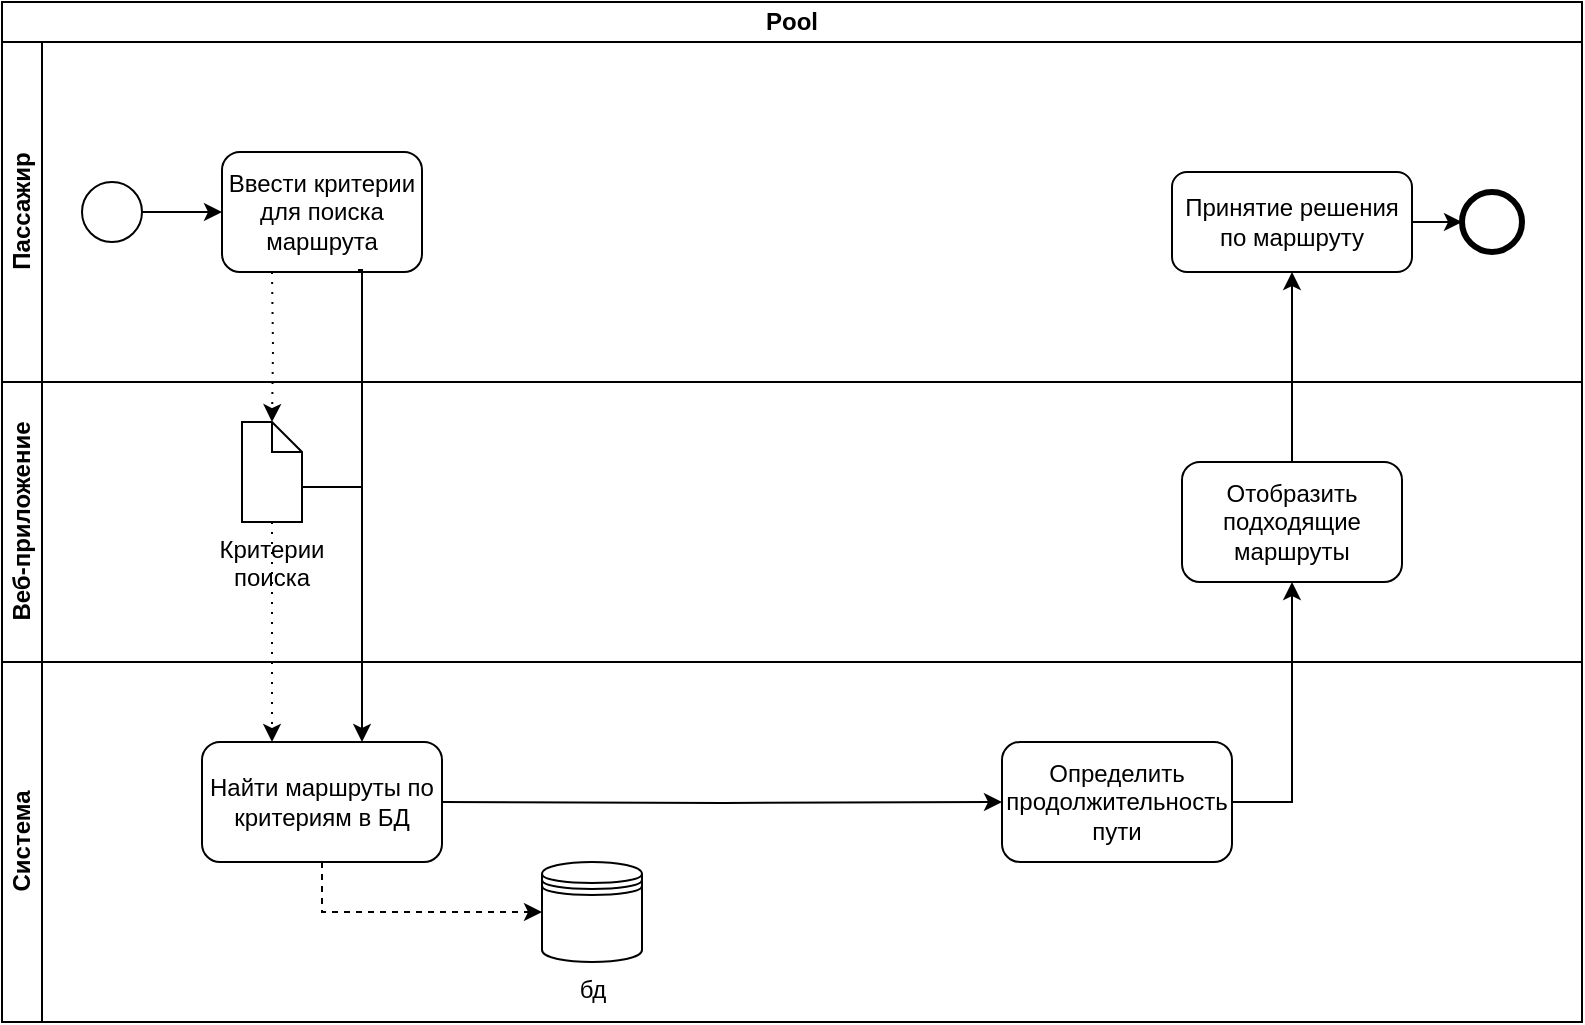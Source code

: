 <mxfile version="21.2.1" type="github">
  <diagram name="Page-1" id="2a216829-ef6e-dabb-86c1-c78162f3ba2b">
    <mxGraphModel dx="880" dy="452" grid="1" gridSize="10" guides="1" tooltips="1" connect="1" arrows="1" fold="1" page="1" pageScale="1" pageWidth="850" pageHeight="1100" background="none" math="0" shadow="0">
      <root>
        <mxCell id="0" />
        <mxCell id="1" parent="0" />
        <mxCell id="RpWu5ScRaHwwIXdRaJei-2" value="Pool" style="swimlane;html=1;childLayout=stackLayout;resizeParent=1;resizeParentMax=0;horizontal=1;startSize=20;horizontalStack=0;whiteSpace=wrap;" parent="1" vertex="1">
          <mxGeometry x="60" y="70" width="790" height="510" as="geometry" />
        </mxCell>
        <mxCell id="RpWu5ScRaHwwIXdRaJei-3" value="Пассажир" style="swimlane;html=1;startSize=20;horizontal=0;" parent="RpWu5ScRaHwwIXdRaJei-2" vertex="1">
          <mxGeometry y="20" width="790" height="170" as="geometry" />
        </mxCell>
        <mxCell id="RpWu5ScRaHwwIXdRaJei-7" value="" style="edgeStyle=orthogonalEdgeStyle;rounded=0;orthogonalLoop=1;jettySize=auto;html=1;entryX=0;entryY=0.5;entryDx=0;entryDy=0;" parent="RpWu5ScRaHwwIXdRaJei-3" source="RpWu5ScRaHwwIXdRaJei-6" target="7a84cebc1def654-22" edge="1">
          <mxGeometry relative="1" as="geometry" />
        </mxCell>
        <mxCell id="RpWu5ScRaHwwIXdRaJei-6" value="" style="points=[[0.145,0.145,0],[0.5,0,0],[0.855,0.145,0],[1,0.5,0],[0.855,0.855,0],[0.5,1,0],[0.145,0.855,0],[0,0.5,0]];shape=mxgraph.bpmn.event;html=1;verticalLabelPosition=bottom;labelBackgroundColor=#ffffff;verticalAlign=top;align=center;perimeter=ellipsePerimeter;outlineConnect=0;aspect=fixed;outline=standard;symbol=general;" parent="RpWu5ScRaHwwIXdRaJei-3" vertex="1">
          <mxGeometry x="40" y="70" width="30" height="30" as="geometry" />
        </mxCell>
        <mxCell id="7a84cebc1def654-22" value="Ввести критерии для поиска маршрута" style="html=1;whiteSpace=wrap;rounded=1;" parent="RpWu5ScRaHwwIXdRaJei-3" vertex="1">
          <mxGeometry x="110" y="55" width="100" height="60" as="geometry" />
        </mxCell>
        <mxCell id="RpWu5ScRaHwwIXdRaJei-50" value="" style="edgeStyle=orthogonalEdgeStyle;rounded=0;orthogonalLoop=1;jettySize=auto;html=1;endArrow=classic;endFill=1;exitX=1;exitY=0.5;exitDx=0;exitDy=0;" parent="RpWu5ScRaHwwIXdRaJei-3" source="RpWu5ScRaHwwIXdRaJei-45" target="RpWu5ScRaHwwIXdRaJei-47" edge="1">
          <mxGeometry relative="1" as="geometry">
            <mxPoint x="680" y="90" as="sourcePoint" />
          </mxGeometry>
        </mxCell>
        <mxCell id="RpWu5ScRaHwwIXdRaJei-45" value="Принятие решения по маршруту" style="html=1;whiteSpace=wrap;rounded=1;" parent="RpWu5ScRaHwwIXdRaJei-3" vertex="1">
          <mxGeometry x="585" y="65" width="120" height="50" as="geometry" />
        </mxCell>
        <mxCell id="RpWu5ScRaHwwIXdRaJei-47" value="" style="points=[[0.145,0.145,0],[0.5,0,0],[0.855,0.145,0],[1,0.5,0],[0.855,0.855,0],[0.5,1,0],[0.145,0.855,0],[0,0.5,0]];shape=mxgraph.bpmn.event;html=1;verticalLabelPosition=bottom;labelBackgroundColor=#ffffff;verticalAlign=top;align=center;perimeter=ellipsePerimeter;outlineConnect=0;aspect=fixed;outline=end;symbol=terminate2;" parent="RpWu5ScRaHwwIXdRaJei-3" vertex="1">
          <mxGeometry x="730" y="75" width="30" height="30" as="geometry" />
        </mxCell>
        <mxCell id="RpWu5ScRaHwwIXdRaJei-51" style="edgeStyle=orthogonalEdgeStyle;rounded=0;orthogonalLoop=1;jettySize=auto;html=1;exitX=0.5;exitY=1;exitDx=0;exitDy=0;entryX=0;entryY=0;entryDx=15;entryDy=0;entryPerimeter=0;endArrow=classic;endFill=1;dashed=1;dashPattern=1 4;" parent="RpWu5ScRaHwwIXdRaJei-2" target="RpWu5ScRaHwwIXdRaJei-36" edge="1">
          <mxGeometry relative="1" as="geometry">
            <mxPoint x="135" y="135" as="sourcePoint" />
          </mxGeometry>
        </mxCell>
        <mxCell id="RpWu5ScRaHwwIXdRaJei-38" style="edgeStyle=orthogonalEdgeStyle;rounded=0;orthogonalLoop=1;jettySize=auto;html=1;endArrow=classic;endFill=1;dashed=1;dashPattern=1 4;" parent="RpWu5ScRaHwwIXdRaJei-2" source="RpWu5ScRaHwwIXdRaJei-36" edge="1">
          <mxGeometry relative="1" as="geometry">
            <mxPoint x="235" y="360" as="sourcePoint" />
            <mxPoint x="135" y="370" as="targetPoint" />
          </mxGeometry>
        </mxCell>
        <mxCell id="B0VzYccjuv4eH6-I7Sfg-4" value="Веб-приложение" style="swimlane;html=1;startSize=20;horizontal=0;" parent="RpWu5ScRaHwwIXdRaJei-2" vertex="1">
          <mxGeometry y="190" width="790" height="140" as="geometry" />
        </mxCell>
        <mxCell id="AOdJfBD7xcMpeH829ozu-7" style="edgeStyle=orthogonalEdgeStyle;rounded=0;orthogonalLoop=1;jettySize=auto;html=1;exitX=0;exitY=0;exitDx=30;exitDy=32.5;exitPerimeter=0;endArrow=none;endFill=0;" edge="1" parent="B0VzYccjuv4eH6-I7Sfg-4" source="RpWu5ScRaHwwIXdRaJei-36">
          <mxGeometry relative="1" as="geometry">
            <mxPoint x="180" y="53" as="targetPoint" />
          </mxGeometry>
        </mxCell>
        <mxCell id="RpWu5ScRaHwwIXdRaJei-36" value="Критерии поиска" style="shape=mxgraph.bpmn.data;labelPosition=center;verticalLabelPosition=bottom;align=center;verticalAlign=top;whiteSpace=wrap;size=15;html=1;" parent="B0VzYccjuv4eH6-I7Sfg-4" vertex="1">
          <mxGeometry x="120" y="20" width="30" height="50" as="geometry" />
        </mxCell>
        <mxCell id="RpWu5ScRaHwwIXdRaJei-46" value="Отобразить подходящие маршруты" style="html=1;whiteSpace=wrap;rounded=1;" parent="B0VzYccjuv4eH6-I7Sfg-4" vertex="1">
          <mxGeometry x="590" y="40" width="110" height="60" as="geometry" />
        </mxCell>
        <mxCell id="RpWu5ScRaHwwIXdRaJei-49" value="" style="edgeStyle=orthogonalEdgeStyle;rounded=0;orthogonalLoop=1;jettySize=auto;html=1;endArrow=classic;endFill=1;entryX=0.5;entryY=1;entryDx=0;entryDy=0;" parent="RpWu5ScRaHwwIXdRaJei-2" source="RpWu5ScRaHwwIXdRaJei-46" target="RpWu5ScRaHwwIXdRaJei-45" edge="1">
          <mxGeometry relative="1" as="geometry">
            <mxPoint x="630" y="150" as="targetPoint" />
          </mxGeometry>
        </mxCell>
        <mxCell id="RpWu5ScRaHwwIXdRaJei-59" value="" style="edgeStyle=orthogonalEdgeStyle;rounded=0;orthogonalLoop=1;jettySize=auto;html=1;endArrow=classic;endFill=1;exitX=1;exitY=0.5;exitDx=0;exitDy=0;" parent="RpWu5ScRaHwwIXdRaJei-2" source="B0VzYccjuv4eH6-I7Sfg-2" target="RpWu5ScRaHwwIXdRaJei-46" edge="1">
          <mxGeometry relative="1" as="geometry">
            <mxPoint x="650" y="490" as="sourcePoint" />
          </mxGeometry>
        </mxCell>
        <mxCell id="AOdJfBD7xcMpeH829ozu-1" style="edgeStyle=orthogonalEdgeStyle;rounded=0;orthogonalLoop=1;jettySize=auto;html=1;exitX=0.68;exitY=0.983;exitDx=0;exitDy=0;exitPerimeter=0;" edge="1" parent="RpWu5ScRaHwwIXdRaJei-2" source="7a84cebc1def654-22">
          <mxGeometry relative="1" as="geometry">
            <mxPoint x="180" y="140" as="sourcePoint" />
            <mxPoint x="180" y="370" as="targetPoint" />
            <Array as="points">
              <mxPoint x="180" y="210" />
              <mxPoint x="180" y="210" />
            </Array>
          </mxGeometry>
        </mxCell>
        <mxCell id="RpWu5ScRaHwwIXdRaJei-4" value="Система" style="swimlane;html=1;startSize=20;horizontal=0;" parent="RpWu5ScRaHwwIXdRaJei-2" vertex="1">
          <mxGeometry y="330" width="790" height="180" as="geometry" />
        </mxCell>
        <mxCell id="B0VzYccjuv4eH6-I7Sfg-2" value="Определить&lt;br&gt;продолжительность пути" style="html=1;whiteSpace=wrap;rounded=1;" parent="RpWu5ScRaHwwIXdRaJei-4" vertex="1">
          <mxGeometry x="500" y="40" width="115" height="60" as="geometry" />
        </mxCell>
        <mxCell id="B0VzYccjuv4eH6-I7Sfg-7" value="" style="edgeStyle=orthogonalEdgeStyle;rounded=0;orthogonalLoop=1;jettySize=auto;html=1;dashed=1;exitX=0.5;exitY=1;exitDx=0;exitDy=0;" parent="RpWu5ScRaHwwIXdRaJei-4" source="B0VzYccjuv4eH6-I7Sfg-3" target="B0VzYccjuv4eH6-I7Sfg-6" edge="1">
          <mxGeometry relative="1" as="geometry" />
        </mxCell>
        <mxCell id="AOdJfBD7xcMpeH829ozu-5" style="edgeStyle=orthogonalEdgeStyle;rounded=0;orthogonalLoop=1;jettySize=auto;html=1;" edge="1" parent="RpWu5ScRaHwwIXdRaJei-4" target="B0VzYccjuv4eH6-I7Sfg-2">
          <mxGeometry relative="1" as="geometry">
            <mxPoint x="220" y="70" as="sourcePoint" />
          </mxGeometry>
        </mxCell>
        <mxCell id="B0VzYccjuv4eH6-I7Sfg-3" value="Найти маршруты по критериям в БД" style="rounded=1;whiteSpace=wrap;html=1;" parent="RpWu5ScRaHwwIXdRaJei-4" vertex="1">
          <mxGeometry x="100" y="40" width="120" height="60" as="geometry" />
        </mxCell>
        <mxCell id="B0VzYccjuv4eH6-I7Sfg-6" value="бд" style="shape=datastore;html=1;labelPosition=center;verticalLabelPosition=bottom;align=center;verticalAlign=top;" parent="RpWu5ScRaHwwIXdRaJei-4" vertex="1">
          <mxGeometry x="270" y="100" width="50" height="50" as="geometry" />
        </mxCell>
      </root>
    </mxGraphModel>
  </diagram>
</mxfile>
